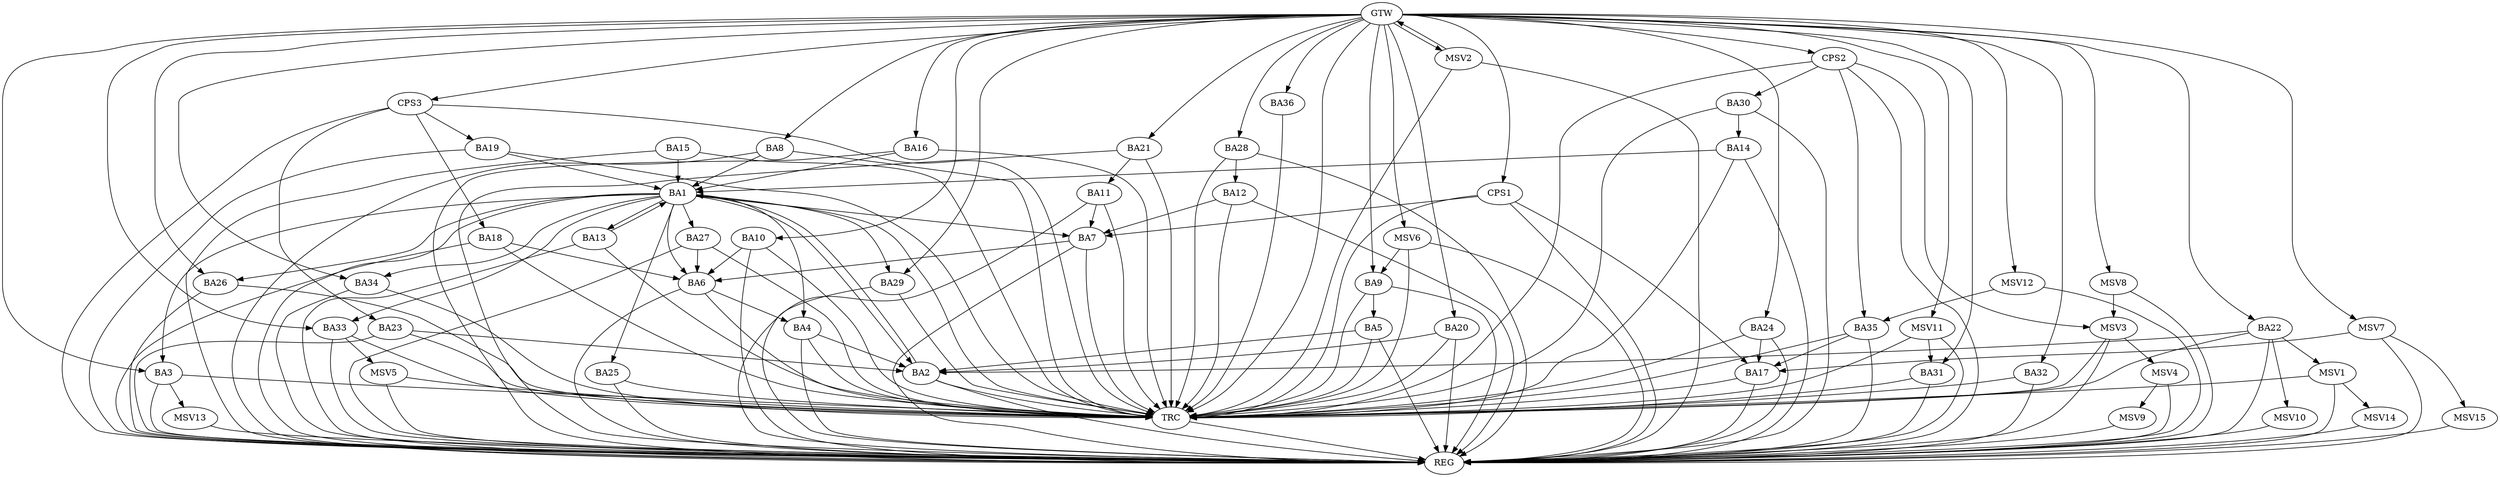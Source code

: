 strict digraph G {
  BA1 [ label="BA1" ];
  BA2 [ label="BA2" ];
  BA3 [ label="BA3" ];
  BA4 [ label="BA4" ];
  BA5 [ label="BA5" ];
  BA6 [ label="BA6" ];
  BA7 [ label="BA7" ];
  BA8 [ label="BA8" ];
  BA9 [ label="BA9" ];
  BA10 [ label="BA10" ];
  BA11 [ label="BA11" ];
  BA12 [ label="BA12" ];
  BA13 [ label="BA13" ];
  BA14 [ label="BA14" ];
  BA15 [ label="BA15" ];
  BA16 [ label="BA16" ];
  BA17 [ label="BA17" ];
  BA18 [ label="BA18" ];
  BA19 [ label="BA19" ];
  BA20 [ label="BA20" ];
  BA21 [ label="BA21" ];
  BA22 [ label="BA22" ];
  BA23 [ label="BA23" ];
  BA24 [ label="BA24" ];
  BA25 [ label="BA25" ];
  BA26 [ label="BA26" ];
  BA27 [ label="BA27" ];
  BA28 [ label="BA28" ];
  BA29 [ label="BA29" ];
  BA30 [ label="BA30" ];
  BA31 [ label="BA31" ];
  BA32 [ label="BA32" ];
  BA33 [ label="BA33" ];
  BA34 [ label="BA34" ];
  BA35 [ label="BA35" ];
  BA36 [ label="BA36" ];
  CPS1 [ label="CPS1" ];
  CPS2 [ label="CPS2" ];
  CPS3 [ label="CPS3" ];
  GTW [ label="GTW" ];
  REG [ label="REG" ];
  TRC [ label="TRC" ];
  MSV1 [ label="MSV1" ];
  MSV2 [ label="MSV2" ];
  MSV3 [ label="MSV3" ];
  MSV4 [ label="MSV4" ];
  MSV5 [ label="MSV5" ];
  MSV6 [ label="MSV6" ];
  MSV7 [ label="MSV7" ];
  MSV8 [ label="MSV8" ];
  MSV9 [ label="MSV9" ];
  MSV10 [ label="MSV10" ];
  MSV11 [ label="MSV11" ];
  MSV12 [ label="MSV12" ];
  MSV13 [ label="MSV13" ];
  MSV14 [ label="MSV14" ];
  MSV15 [ label="MSV15" ];
  BA1 -> BA2;
  BA2 -> BA1;
  BA4 -> BA2;
  BA5 -> BA2;
  BA6 -> BA4;
  BA7 -> BA6;
  BA8 -> BA1;
  BA9 -> BA5;
  BA10 -> BA6;
  BA11 -> BA7;
  BA12 -> BA7;
  BA13 -> BA1;
  BA14 -> BA1;
  BA15 -> BA1;
  BA16 -> BA1;
  BA18 -> BA6;
  BA19 -> BA1;
  BA20 -> BA2;
  BA21 -> BA11;
  BA22 -> BA2;
  BA23 -> BA2;
  BA24 -> BA17;
  BA27 -> BA6;
  BA28 -> BA12;
  BA30 -> BA14;
  BA35 -> BA17;
  CPS1 -> BA7;
  CPS1 -> BA17;
  CPS2 -> BA35;
  CPS2 -> BA30;
  CPS3 -> BA19;
  CPS3 -> BA23;
  CPS3 -> BA18;
  GTW -> BA3;
  GTW -> BA8;
  GTW -> BA9;
  GTW -> BA10;
  GTW -> BA16;
  GTW -> BA20;
  GTW -> BA21;
  GTW -> BA22;
  GTW -> BA24;
  GTW -> BA26;
  GTW -> BA28;
  GTW -> BA29;
  GTW -> BA31;
  GTW -> BA32;
  GTW -> BA33;
  GTW -> BA34;
  GTW -> BA36;
  GTW -> CPS1;
  GTW -> CPS2;
  GTW -> CPS3;
  BA1 -> REG;
  BA2 -> REG;
  BA3 -> REG;
  BA4 -> REG;
  BA5 -> REG;
  BA6 -> REG;
  BA7 -> REG;
  BA8 -> REG;
  BA9 -> REG;
  BA10 -> REG;
  BA11 -> REG;
  BA12 -> REG;
  BA13 -> REG;
  BA14 -> REG;
  BA15 -> REG;
  BA16 -> REG;
  BA17 -> REG;
  BA18 -> REG;
  BA19 -> REG;
  BA20 -> REG;
  BA21 -> REG;
  BA22 -> REG;
  BA23 -> REG;
  BA24 -> REG;
  BA25 -> REG;
  BA26 -> REG;
  BA27 -> REG;
  BA28 -> REG;
  BA29 -> REG;
  BA30 -> REG;
  BA31 -> REG;
  BA32 -> REG;
  BA33 -> REG;
  BA34 -> REG;
  BA35 -> REG;
  CPS1 -> REG;
  CPS2 -> REG;
  CPS3 -> REG;
  BA1 -> TRC;
  BA2 -> TRC;
  BA3 -> TRC;
  BA4 -> TRC;
  BA5 -> TRC;
  BA6 -> TRC;
  BA7 -> TRC;
  BA8 -> TRC;
  BA9 -> TRC;
  BA10 -> TRC;
  BA11 -> TRC;
  BA12 -> TRC;
  BA13 -> TRC;
  BA14 -> TRC;
  BA15 -> TRC;
  BA16 -> TRC;
  BA17 -> TRC;
  BA18 -> TRC;
  BA19 -> TRC;
  BA20 -> TRC;
  BA21 -> TRC;
  BA22 -> TRC;
  BA23 -> TRC;
  BA24 -> TRC;
  BA25 -> TRC;
  BA26 -> TRC;
  BA27 -> TRC;
  BA28 -> TRC;
  BA29 -> TRC;
  BA30 -> TRC;
  BA31 -> TRC;
  BA32 -> TRC;
  BA33 -> TRC;
  BA34 -> TRC;
  BA35 -> TRC;
  BA36 -> TRC;
  CPS1 -> TRC;
  CPS2 -> TRC;
  CPS3 -> TRC;
  GTW -> TRC;
  TRC -> REG;
  BA1 -> BA6;
  BA1 -> BA29;
  BA1 -> BA25;
  BA1 -> BA34;
  BA1 -> BA3;
  BA1 -> BA26;
  BA1 -> BA4;
  BA1 -> BA33;
  BA1 -> BA27;
  BA1 -> BA13;
  BA1 -> BA7;
  BA22 -> MSV1;
  MSV1 -> REG;
  MSV1 -> TRC;
  MSV2 -> GTW;
  GTW -> MSV2;
  MSV2 -> REG;
  MSV2 -> TRC;
  CPS2 -> MSV3;
  MSV3 -> REG;
  MSV3 -> TRC;
  MSV3 -> MSV4;
  MSV4 -> REG;
  BA33 -> MSV5;
  MSV5 -> REG;
  MSV5 -> TRC;
  MSV6 -> BA9;
  GTW -> MSV6;
  MSV6 -> REG;
  MSV6 -> TRC;
  MSV7 -> BA17;
  GTW -> MSV7;
  MSV7 -> REG;
  MSV8 -> MSV3;
  GTW -> MSV8;
  MSV8 -> REG;
  MSV4 -> MSV9;
  MSV9 -> REG;
  BA22 -> MSV10;
  MSV10 -> REG;
  MSV11 -> BA31;
  GTW -> MSV11;
  MSV11 -> REG;
  MSV11 -> TRC;
  MSV12 -> BA35;
  GTW -> MSV12;
  MSV12 -> REG;
  BA3 -> MSV13;
  MSV13 -> REG;
  MSV1 -> MSV14;
  MSV14 -> REG;
  MSV7 -> MSV15;
  MSV15 -> REG;
}
